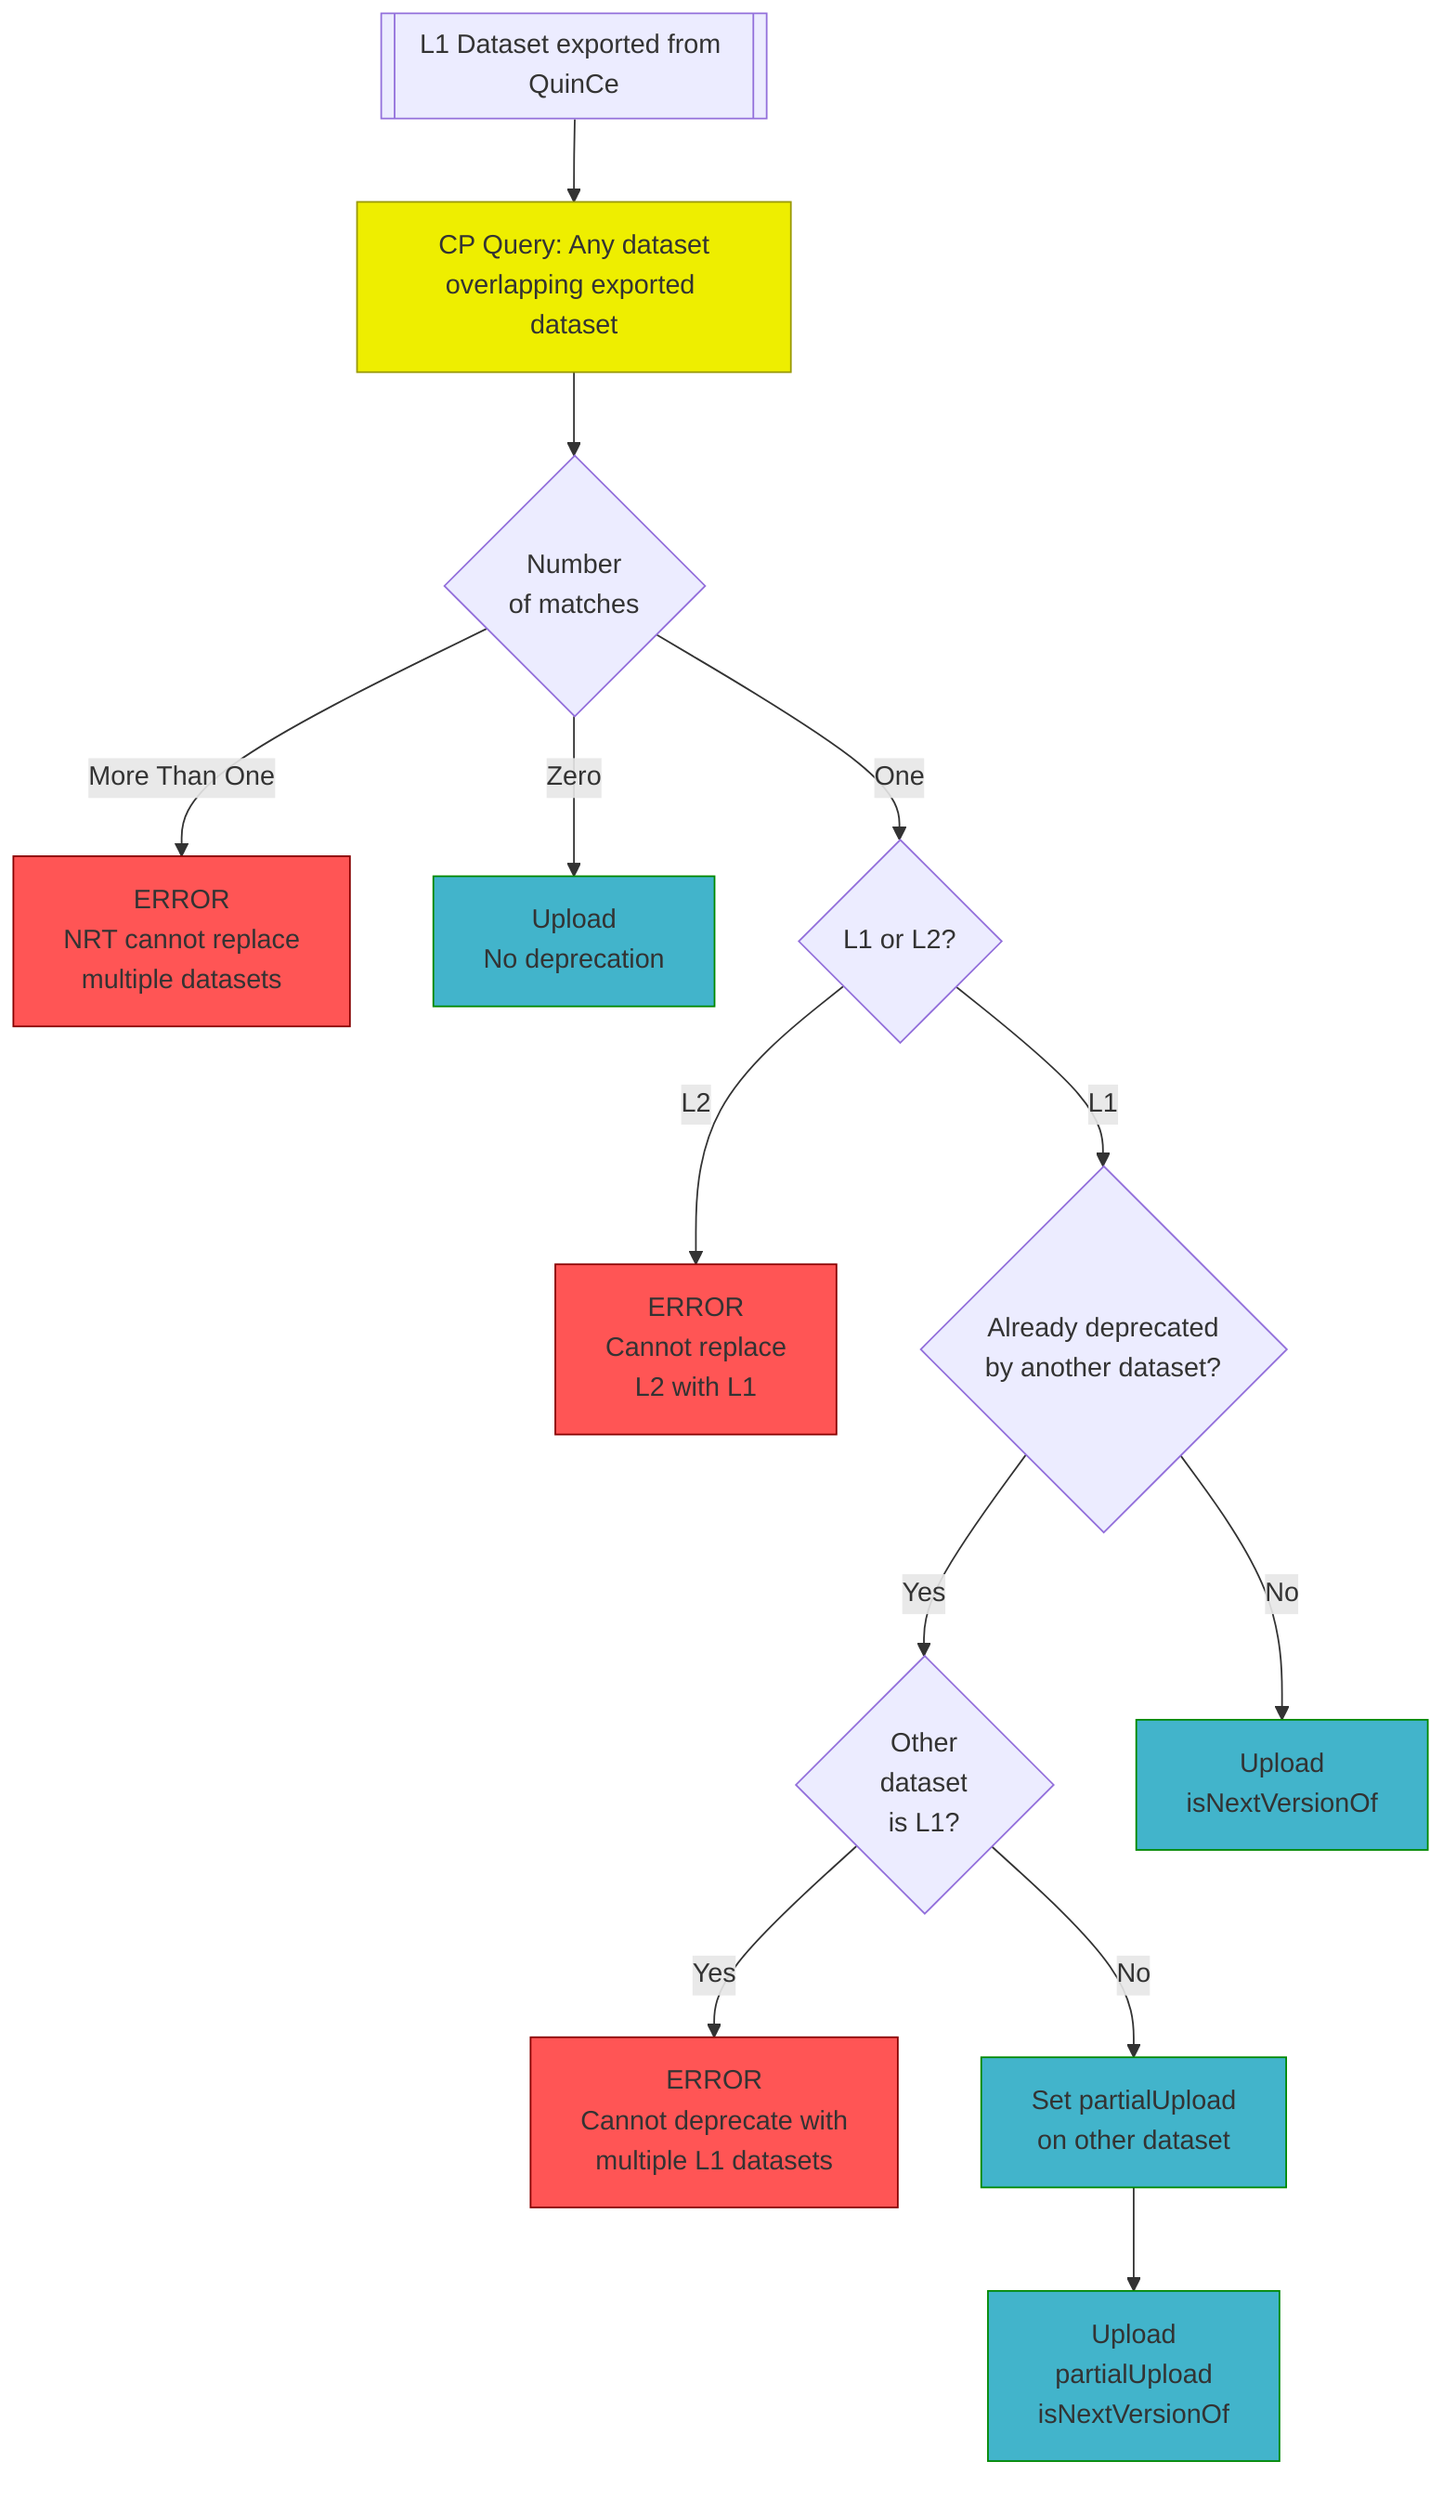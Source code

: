 flowchart TD
  exported[[L1 Dataset exported from QuinCe]]
  q_existing[CP Query: Any dataset<br>overlapping exported dataset]:::query
  existing_count{Number<br>of matches}
  error1[ERROR<br>NRT cannot replace<br>multiple datasets]:::error
  upload_no_link[Upload<br>No deprecation]:::upload
  l1_l2{L1 or L2?}
  error2[ERROR<br>Cannot replace<br>L2 with L1]:::error

  other_deprecation{Already deprecated<br>by another dataset?}
  other_l1{Other<br>dataset<br>is L1?}

  upload_nextver[Upload<br>isNextVersionOf]:::upload

  err_deprecate_l1[ERROR<br>Cannot deprecate with<br>multiple L1 datasets]:::error
  set_partial_upload[Set partialUpload<br>on other dataset]:::upload
  upload_partial[Upload<br>partialUpload<br>isNextVersionOf]:::upload


  exported-->q_existing
  q_existing-->existing_count

  existing_count-->|Zero|upload_no_link
  existing_count-->|More Than One|error1

  existing_count-->|One|l1_l2
  l1_l2-->|L1|other_deprecation
  l1_l2-->|L2|error2
  other_deprecation-->|Yes|other_l1


  other_l1-->|Yes|err_deprecate_l1
  other_l1-->|No|set_partial_upload
  other_deprecation-->|No|upload_nextver


  set_partial_upload-->upload_partial

  classDef upload fill:#42b4cb,stroke:#080
  classDef error fill:#f55,stroke:#800
  classDef query fill:#ee0,stroke:#990